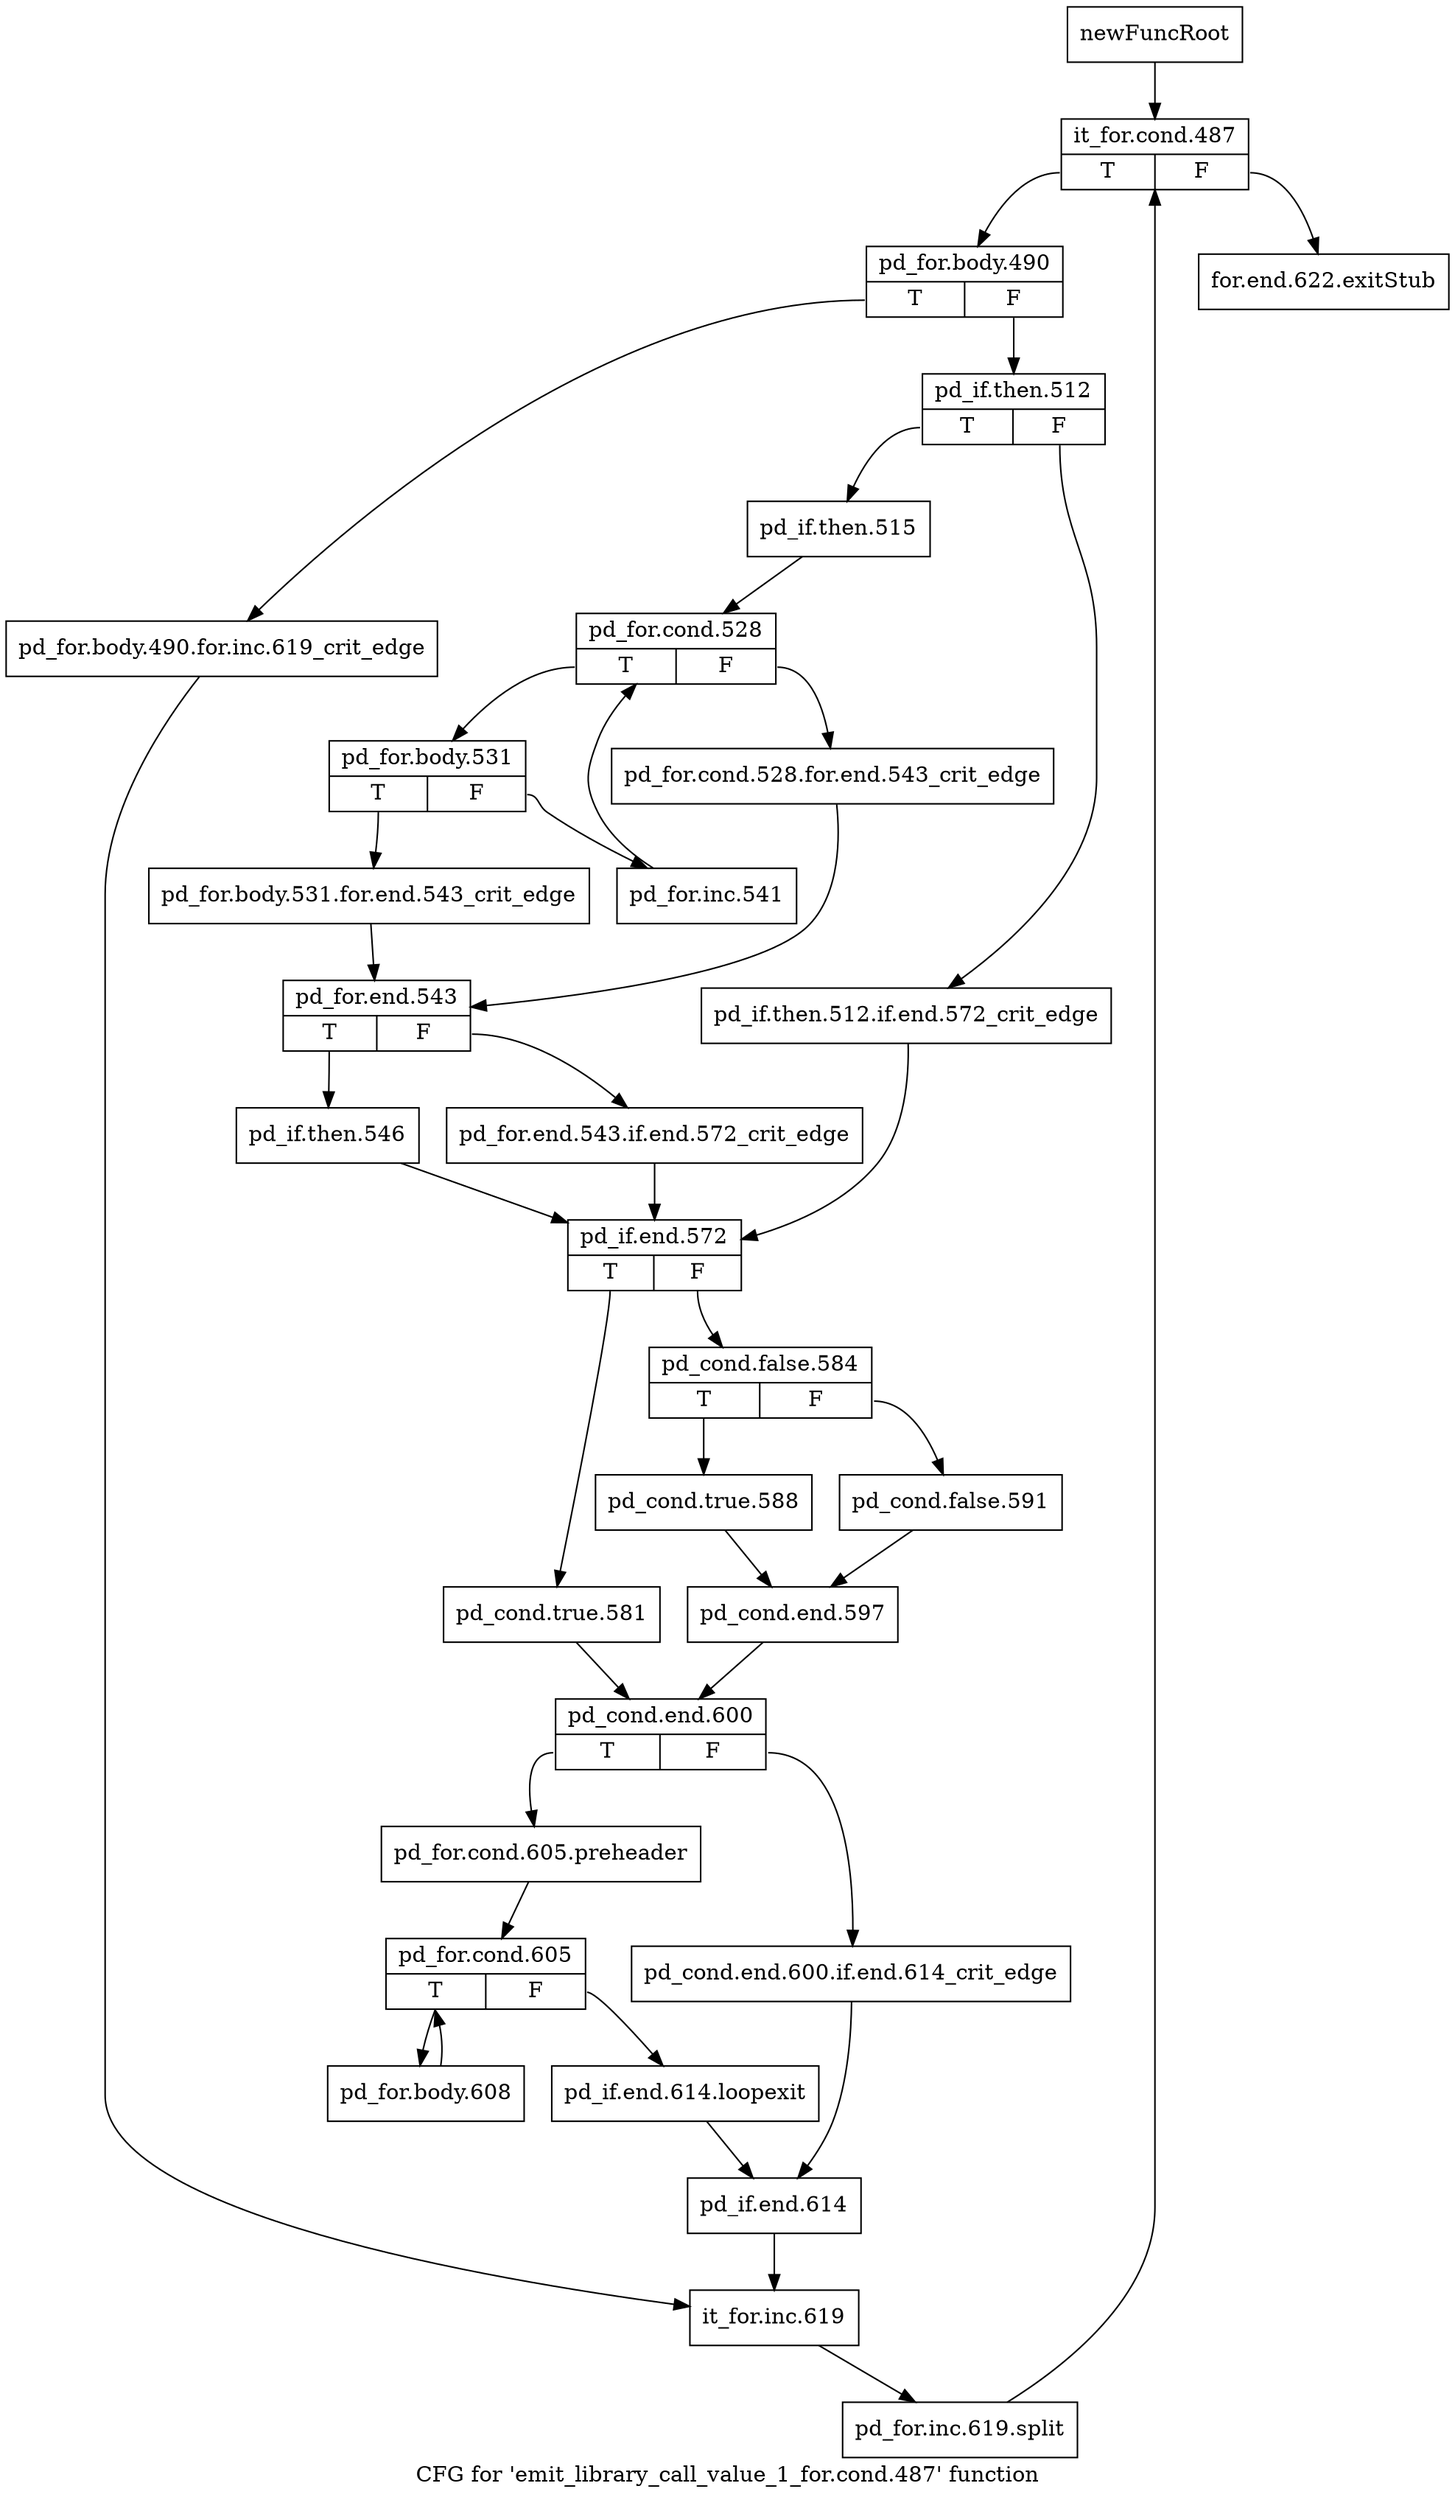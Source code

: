 digraph "CFG for 'emit_library_call_value_1_for.cond.487' function" {
	label="CFG for 'emit_library_call_value_1_for.cond.487' function";

	Node0x7a92ba0 [shape=record,label="{newFuncRoot}"];
	Node0x7a92ba0 -> Node0x7a92c40;
	Node0x7a92bf0 [shape=record,label="{for.end.622.exitStub}"];
	Node0x7a92c40 [shape=record,label="{it_for.cond.487|{<s0>T|<s1>F}}"];
	Node0x7a92c40:s0 -> Node0x7a92c90;
	Node0x7a92c40:s1 -> Node0x7a92bf0;
	Node0x7a92c90 [shape=record,label="{pd_for.body.490|{<s0>T|<s1>F}}"];
	Node0x7a92c90:s0 -> Node0x7a93460;
	Node0x7a92c90:s1 -> Node0x7a92ce0;
	Node0x7a92ce0 [shape=record,label="{pd_if.then.512|{<s0>T|<s1>F}}"];
	Node0x7a92ce0:s0 -> Node0x7a92d80;
	Node0x7a92ce0:s1 -> Node0x7a92d30;
	Node0x7a92d30 [shape=record,label="{pd_if.then.512.if.end.572_crit_edge}"];
	Node0x7a92d30 -> Node0x7a93050;
	Node0x7a92d80 [shape=record,label="{pd_if.then.515}"];
	Node0x7a92d80 -> Node0x7a92dd0;
	Node0x7a92dd0 [shape=record,label="{pd_for.cond.528|{<s0>T|<s1>F}}"];
	Node0x7a92dd0:s0 -> Node0x7a92e70;
	Node0x7a92dd0:s1 -> Node0x7a92e20;
	Node0x7a92e20 [shape=record,label="{pd_for.cond.528.for.end.543_crit_edge}"];
	Node0x7a92e20 -> Node0x7a92f60;
	Node0x7a92e70 [shape=record,label="{pd_for.body.531|{<s0>T|<s1>F}}"];
	Node0x7a92e70:s0 -> Node0x7a92f10;
	Node0x7a92e70:s1 -> Node0x7a92ec0;
	Node0x7a92ec0 [shape=record,label="{pd_for.inc.541}"];
	Node0x7a92ec0 -> Node0x7a92dd0;
	Node0x7a92f10 [shape=record,label="{pd_for.body.531.for.end.543_crit_edge}"];
	Node0x7a92f10 -> Node0x7a92f60;
	Node0x7a92f60 [shape=record,label="{pd_for.end.543|{<s0>T|<s1>F}}"];
	Node0x7a92f60:s0 -> Node0x7a93000;
	Node0x7a92f60:s1 -> Node0x7a92fb0;
	Node0x7a92fb0 [shape=record,label="{pd_for.end.543.if.end.572_crit_edge}"];
	Node0x7a92fb0 -> Node0x7a93050;
	Node0x7a93000 [shape=record,label="{pd_if.then.546}"];
	Node0x7a93000 -> Node0x7a93050;
	Node0x7a93050 [shape=record,label="{pd_if.end.572|{<s0>T|<s1>F}}"];
	Node0x7a93050:s0 -> Node0x7a931e0;
	Node0x7a93050:s1 -> Node0x7a930a0;
	Node0x7a930a0 [shape=record,label="{pd_cond.false.584|{<s0>T|<s1>F}}"];
	Node0x7a930a0:s0 -> Node0x7a93140;
	Node0x7a930a0:s1 -> Node0x7a930f0;
	Node0x7a930f0 [shape=record,label="{pd_cond.false.591}"];
	Node0x7a930f0 -> Node0x7a93190;
	Node0x7a93140 [shape=record,label="{pd_cond.true.588}"];
	Node0x7a93140 -> Node0x7a93190;
	Node0x7a93190 [shape=record,label="{pd_cond.end.597}"];
	Node0x7a93190 -> Node0x7a93230;
	Node0x7a931e0 [shape=record,label="{pd_cond.true.581}"];
	Node0x7a931e0 -> Node0x7a93230;
	Node0x7a93230 [shape=record,label="{pd_cond.end.600|{<s0>T|<s1>F}}"];
	Node0x7a93230:s0 -> Node0x7a932d0;
	Node0x7a93230:s1 -> Node0x7a93280;
	Node0x7a93280 [shape=record,label="{pd_cond.end.600.if.end.614_crit_edge}"];
	Node0x7a93280 -> Node0x7a933c0;
	Node0x7a932d0 [shape=record,label="{pd_for.cond.605.preheader}"];
	Node0x7a932d0 -> Node0x7a93320;
	Node0x7a93320 [shape=record,label="{pd_for.cond.605|{<s0>T|<s1>F}}"];
	Node0x7a93320:s0 -> Node0x7a93410;
	Node0x7a93320:s1 -> Node0x7a93370;
	Node0x7a93370 [shape=record,label="{pd_if.end.614.loopexit}"];
	Node0x7a93370 -> Node0x7a933c0;
	Node0x7a933c0 [shape=record,label="{pd_if.end.614}"];
	Node0x7a933c0 -> Node0x7a934b0;
	Node0x7a93410 [shape=record,label="{pd_for.body.608}"];
	Node0x7a93410 -> Node0x7a93320;
	Node0x7a93460 [shape=record,label="{pd_for.body.490.for.inc.619_crit_edge}"];
	Node0x7a93460 -> Node0x7a934b0;
	Node0x7a934b0 [shape=record,label="{it_for.inc.619}"];
	Node0x7a934b0 -> Node0xf2374c0;
	Node0xf2374c0 [shape=record,label="{pd_for.inc.619.split}"];
	Node0xf2374c0 -> Node0x7a92c40;
}
